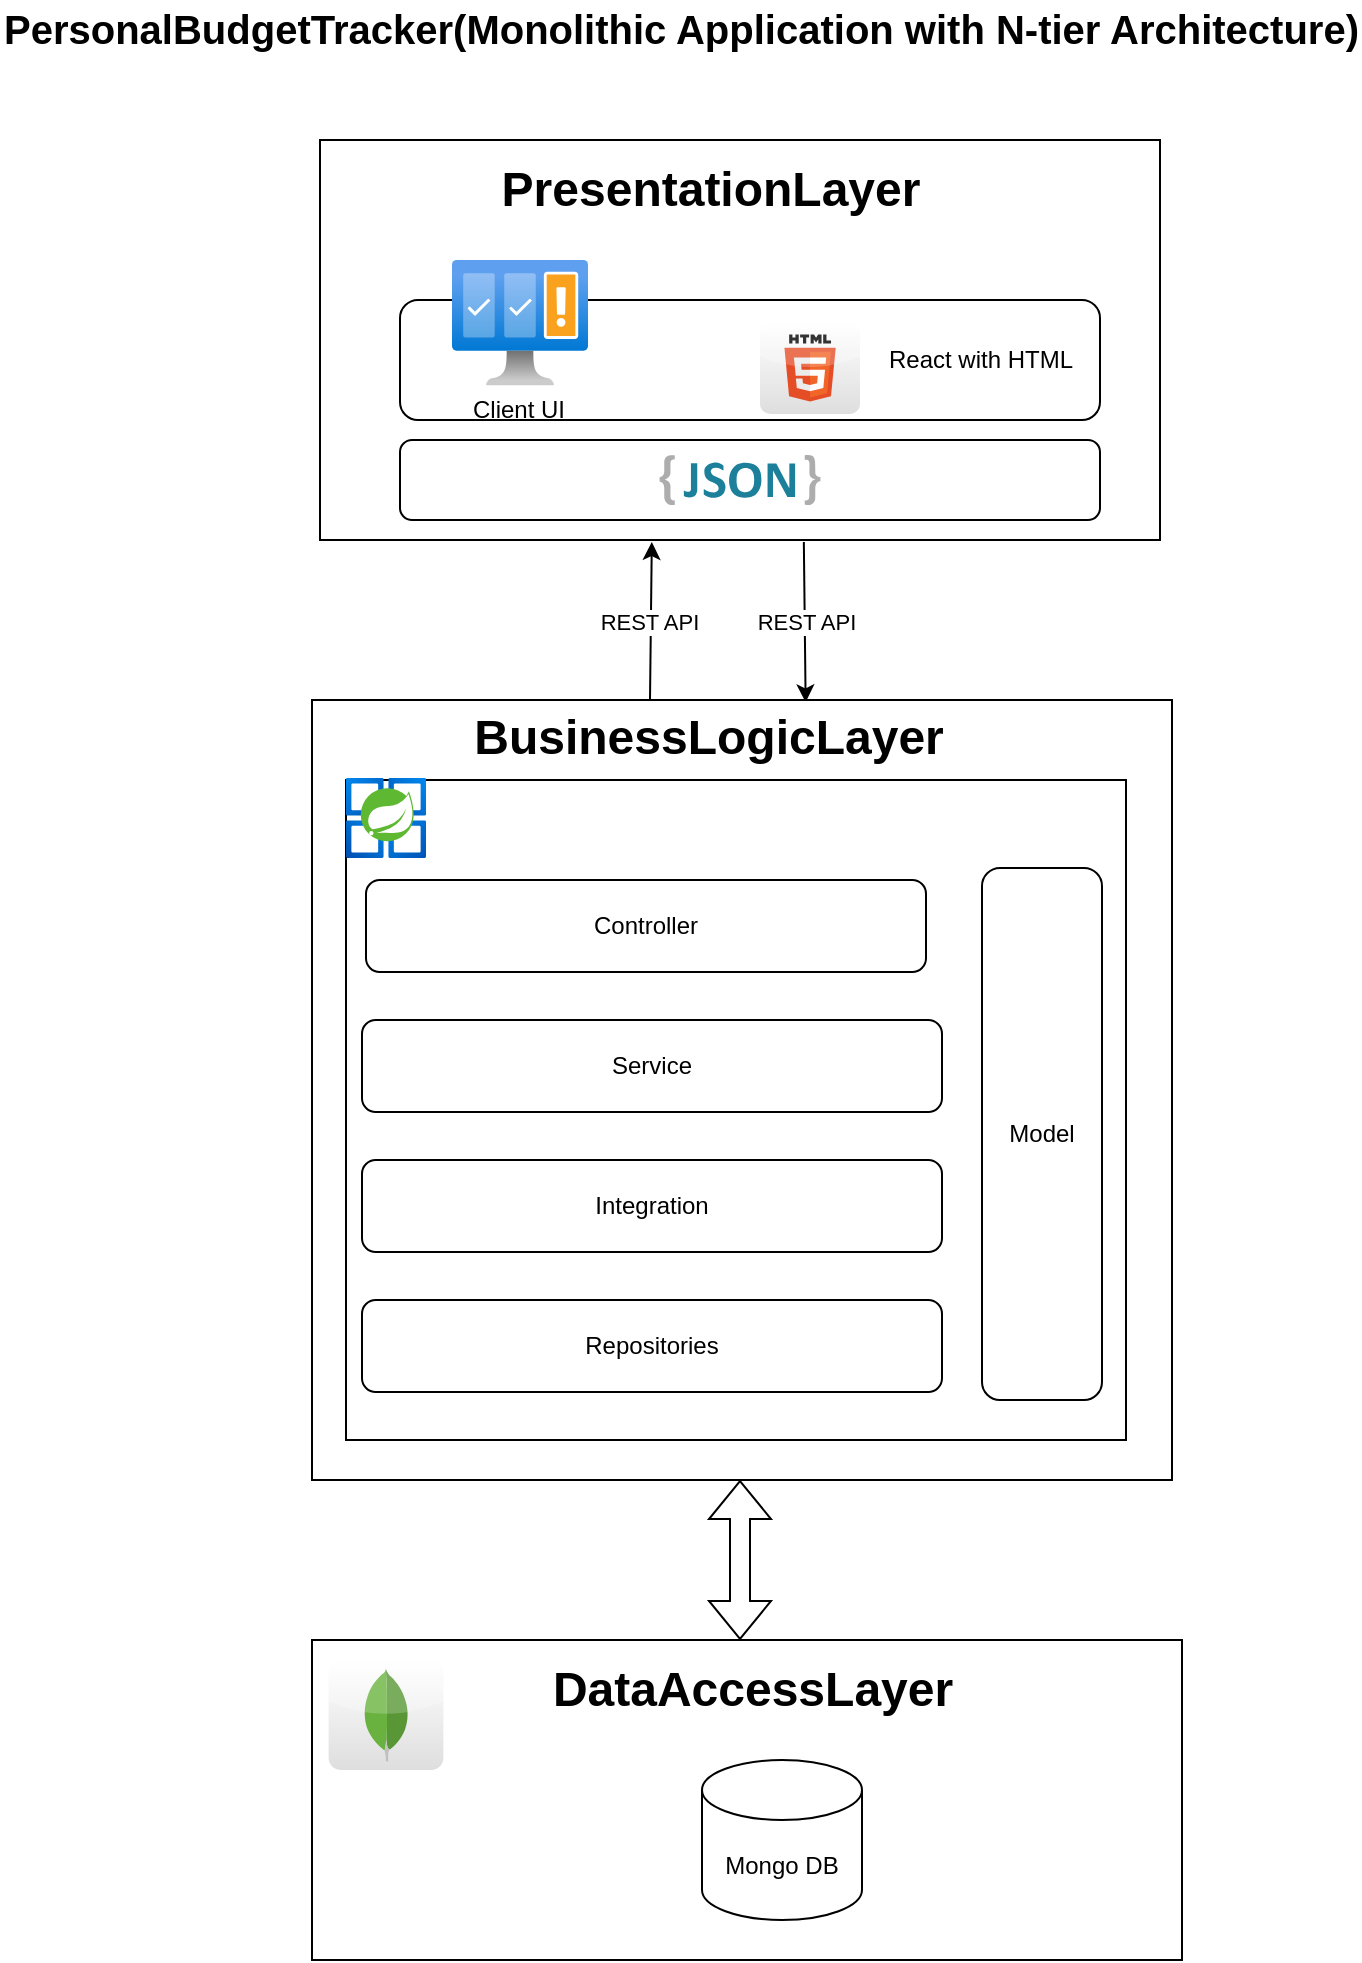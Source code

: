 <mxfile version="24.8.3">
  <diagram id="l2aKFoh6-Bn0gOPZ2l0T" name="Page-1">
    <mxGraphModel dx="954" dy="511" grid="1" gridSize="10" guides="1" tooltips="1" connect="1" arrows="1" fold="1" page="1" pageScale="1" pageWidth="1169" pageHeight="827" math="0" shadow="0">
      <root>
        <mxCell id="0" />
        <mxCell id="1" parent="0" />
        <mxCell id="mpq5AgpwV83IM184FDqD-40" value="PersonalBudgetTracker(Monolithic Application with N-tier Architecture)&lt;div&gt;&lt;br&gt;&lt;/div&gt;" style="text;html=1;resizable=1;points=[];autosize=0;align=left;verticalAlign=top;spacingTop=-4;fontSize=20;fontStyle=1" parent="1" vertex="1">
          <mxGeometry x="80" y="10" width="580" height="30" as="geometry" />
        </mxCell>
        <mxCell id="rp0XhpTtCMItJCDOhCMX-14" value="" style="endArrow=classic;html=1;rounded=0;entryX=0.395;entryY=1.005;entryDx=0;entryDy=0;entryPerimeter=0;exitX=0.393;exitY=0.003;exitDx=0;exitDy=0;exitPerimeter=0;" edge="1" parent="1" source="rp0XhpTtCMItJCDOhCMX-3">
          <mxGeometry relative="1" as="geometry">
            <mxPoint x="440" y="360" as="sourcePoint" />
            <mxPoint x="405.9" y="281" as="targetPoint" />
            <Array as="points" />
          </mxGeometry>
        </mxCell>
        <mxCell id="rp0XhpTtCMItJCDOhCMX-15" value="REST API&amp;nbsp;" style="edgeLabel;resizable=0;html=1;;align=center;verticalAlign=middle;" connectable="0" vertex="1" parent="rp0XhpTtCMItJCDOhCMX-14">
          <mxGeometry relative="1" as="geometry" />
        </mxCell>
        <mxCell id="rp0XhpTtCMItJCDOhCMX-16" value="&lt;div&gt;&lt;br&gt;&lt;/div&gt;" style="edgeLabel;html=1;align=center;verticalAlign=middle;resizable=0;points=[];" vertex="1" connectable="0" parent="rp0XhpTtCMItJCDOhCMX-14">
          <mxGeometry x="-0.1" y="1" relative="1" as="geometry">
            <mxPoint as="offset" />
          </mxGeometry>
        </mxCell>
        <mxCell id="rp0XhpTtCMItJCDOhCMX-17" value="" style="endArrow=classic;html=1;rounded=0;exitX=0.576;exitY=1.005;exitDx=0;exitDy=0;exitPerimeter=0;entryX=0.574;entryY=0.003;entryDx=0;entryDy=0;entryPerimeter=0;" edge="1" parent="1" target="rp0XhpTtCMItJCDOhCMX-3">
          <mxGeometry relative="1" as="geometry">
            <mxPoint x="481.92" y="281" as="sourcePoint" />
            <mxPoint x="555" y="360" as="targetPoint" />
          </mxGeometry>
        </mxCell>
        <mxCell id="rp0XhpTtCMItJCDOhCMX-18" value="REST API" style="edgeLabel;resizable=0;html=1;;align=center;verticalAlign=middle;" connectable="0" vertex="1" parent="rp0XhpTtCMItJCDOhCMX-17">
          <mxGeometry relative="1" as="geometry" />
        </mxCell>
        <mxCell id="rp0XhpTtCMItJCDOhCMX-44" value="SpringBoot" style="text;html=1;align=center;verticalAlign=middle;resizable=0;points=[];autosize=1;strokeColor=none;fillColor=none;" vertex="1" parent="1">
          <mxGeometry x="290" y="399" width="80" height="30" as="geometry" />
        </mxCell>
        <mxCell id="rp0XhpTtCMItJCDOhCMX-50" value="" style="shape=flexArrow;endArrow=classic;startArrow=classic;html=1;rounded=0;" edge="1" parent="1">
          <mxGeometry width="100" height="100" relative="1" as="geometry">
            <mxPoint x="450" y="830" as="sourcePoint" />
            <mxPoint x="450" y="750" as="targetPoint" />
          </mxGeometry>
        </mxCell>
        <mxCell id="rp0XhpTtCMItJCDOhCMX-54" value="" style="group" vertex="1" connectable="0" parent="1">
          <mxGeometry x="236" y="344" width="435" height="646" as="geometry" />
        </mxCell>
        <mxCell id="rp0XhpTtCMItJCDOhCMX-2" value="" style="rounded=0;whiteSpace=wrap;html=1;" vertex="1" parent="rp0XhpTtCMItJCDOhCMX-54">
          <mxGeometry y="486" width="435" height="160" as="geometry" />
        </mxCell>
        <mxCell id="rp0XhpTtCMItJCDOhCMX-47" value="&lt;h1&gt;DataAccessLayer&lt;/h1&gt;" style="text;html=1;align=center;verticalAlign=middle;resizable=0;points=[];autosize=1;strokeColor=none;fillColor=none;" vertex="1" parent="rp0XhpTtCMItJCDOhCMX-54">
          <mxGeometry x="110" y="476" width="220" height="70" as="geometry" />
        </mxCell>
        <mxCell id="rp0XhpTtCMItJCDOhCMX-49" value="Mongo DB" style="shape=cylinder3;whiteSpace=wrap;html=1;boundedLbl=1;backgroundOutline=1;size=15;" vertex="1" parent="rp0XhpTtCMItJCDOhCMX-54">
          <mxGeometry x="195" y="546" width="80" height="80" as="geometry" />
        </mxCell>
        <mxCell id="rp0XhpTtCMItJCDOhCMX-48" value="" style="dashed=0;outlineConnect=0;html=1;align=center;labelPosition=center;verticalLabelPosition=bottom;verticalAlign=top;shape=mxgraph.webicons.mongodb;gradientColor=#DFDEDE" vertex="1" parent="rp0XhpTtCMItJCDOhCMX-54">
          <mxGeometry x="8.3" y="496" width="57.4" height="55" as="geometry" />
        </mxCell>
        <mxCell id="rp0XhpTtCMItJCDOhCMX-53" value="" style="group" vertex="1" connectable="0" parent="rp0XhpTtCMItJCDOhCMX-54">
          <mxGeometry width="430" height="406" as="geometry" />
        </mxCell>
        <mxCell id="rp0XhpTtCMItJCDOhCMX-3" value="" style="rounded=0;whiteSpace=wrap;html=1;" vertex="1" parent="rp0XhpTtCMItJCDOhCMX-53">
          <mxGeometry y="16" width="430" height="390" as="geometry" />
        </mxCell>
        <mxCell id="rp0XhpTtCMItJCDOhCMX-24" value="&lt;h1&gt;&lt;span style=&quot;text-wrap: wrap;&quot;&gt;BusinessLogicLayer&lt;/span&gt;&lt;/h1&gt;" style="text;html=1;align=center;verticalAlign=middle;resizable=1;points=[];autosize=1;strokeColor=none;fillColor=none;rotation=0;textDirection=ltr;spacingRight=5;flipH=1;" vertex="1" parent="rp0XhpTtCMItJCDOhCMX-53">
          <mxGeometry x="70" width="260" height="70" as="geometry" />
        </mxCell>
        <mxCell id="rp0XhpTtCMItJCDOhCMX-43" value="" style="rounded=0;whiteSpace=wrap;html=1;" vertex="1" parent="rp0XhpTtCMItJCDOhCMX-53">
          <mxGeometry x="17" y="56" width="390" height="330" as="geometry" />
        </mxCell>
        <mxCell id="rp0XhpTtCMItJCDOhCMX-37" value="Controller" style="rounded=1;whiteSpace=wrap;html=1;" vertex="1" parent="rp0XhpTtCMItJCDOhCMX-53">
          <mxGeometry x="27" y="106" width="280" height="46" as="geometry" />
        </mxCell>
        <mxCell id="rp0XhpTtCMItJCDOhCMX-38" value="Service" style="rounded=1;whiteSpace=wrap;html=1;" vertex="1" parent="rp0XhpTtCMItJCDOhCMX-53">
          <mxGeometry x="25" y="176" width="290" height="46" as="geometry" />
        </mxCell>
        <mxCell id="rp0XhpTtCMItJCDOhCMX-39" value="Repositories" style="rounded=1;whiteSpace=wrap;html=1;" vertex="1" parent="rp0XhpTtCMItJCDOhCMX-53">
          <mxGeometry x="25" y="316" width="290" height="46" as="geometry" />
        </mxCell>
        <mxCell id="rp0XhpTtCMItJCDOhCMX-41" value="Model" style="rounded=1;whiteSpace=wrap;html=1;direction=south;" vertex="1" parent="rp0XhpTtCMItJCDOhCMX-53">
          <mxGeometry x="335" y="100" width="60" height="266" as="geometry" />
        </mxCell>
        <mxCell id="rp0XhpTtCMItJCDOhCMX-45" value="" style="image;aspect=fixed;html=1;points=[];align=center;fontSize=12;image=img/lib/azure2/compute/Azure_Spring_Cloud.svg;" vertex="1" parent="rp0XhpTtCMItJCDOhCMX-53">
          <mxGeometry x="17" y="55" width="40" height="40" as="geometry" />
        </mxCell>
        <mxCell id="rp0XhpTtCMItJCDOhCMX-69" value="Integration" style="rounded=1;whiteSpace=wrap;html=1;" vertex="1" parent="rp0XhpTtCMItJCDOhCMX-53">
          <mxGeometry x="25" y="246" width="290" height="46" as="geometry" />
        </mxCell>
        <mxCell id="rp0XhpTtCMItJCDOhCMX-56" value="" style="group" vertex="1" connectable="0" parent="1">
          <mxGeometry x="240" y="70" width="420" height="210" as="geometry" />
        </mxCell>
        <mxCell id="rp0XhpTtCMItJCDOhCMX-57" value="&lt;h1 style=&quot;padding-top: 0px; padding-bottom: 0px;&quot;&gt;&lt;br&gt;&lt;/h1&gt;" style="rounded=0;whiteSpace=wrap;html=1;align=left;" vertex="1" parent="rp0XhpTtCMItJCDOhCMX-56">
          <mxGeometry y="10" width="420" height="200" as="geometry" />
        </mxCell>
        <mxCell id="rp0XhpTtCMItJCDOhCMX-58" value="&lt;h1&gt;PresentationLayer&lt;/h1&gt;" style="text;html=1;align=center;verticalAlign=middle;resizable=0;points=[];autosize=1;" vertex="1" parent="rp0XhpTtCMItJCDOhCMX-56">
          <mxGeometry x="80" width="230" height="70" as="geometry" />
        </mxCell>
        <mxCell id="rp0XhpTtCMItJCDOhCMX-59" value="" style="group" vertex="1" connectable="0" parent="rp0XhpTtCMItJCDOhCMX-56">
          <mxGeometry x="40" y="70" width="350" height="108" as="geometry" />
        </mxCell>
        <mxCell id="rp0XhpTtCMItJCDOhCMX-60" value="" style="rounded=1;whiteSpace=wrap;html=1;" vertex="1" parent="rp0XhpTtCMItJCDOhCMX-59">
          <mxGeometry y="20" width="350" height="60" as="geometry" />
        </mxCell>
        <mxCell id="rp0XhpTtCMItJCDOhCMX-61" value="" style="image;aspect=fixed;html=1;points=[];align=center;fontSize=12;image=img/lib/azure2/ai_machine_learning/Content_Moderators.svg;" vertex="1" parent="rp0XhpTtCMItJCDOhCMX-59">
          <mxGeometry x="26" width="68" height="62.8" as="geometry" />
        </mxCell>
        <mxCell id="rp0XhpTtCMItJCDOhCMX-62" value="&lt;p&gt;Client UI&lt;/p&gt;" style="text;html=1;align=center;verticalAlign=middle;resizable=0;points=[];autosize=1;" vertex="1" parent="rp0XhpTtCMItJCDOhCMX-59">
          <mxGeometry x="24" y="50" width="70" height="50" as="geometry" />
        </mxCell>
        <mxCell id="rp0XhpTtCMItJCDOhCMX-63" value="React with HTML" style="text;html=1;align=center;verticalAlign=middle;resizable=0;points=[];autosize=1;" vertex="1" parent="rp0XhpTtCMItJCDOhCMX-59">
          <mxGeometry x="230" y="35" width="120" height="30" as="geometry" />
        </mxCell>
        <mxCell id="rp0XhpTtCMItJCDOhCMX-64" value="" style="shape=image;html=1;verticalAlign=top;verticalLabelPosition=bottom;labelBackgroundColor=#ffffff;imageAspect=0;aspect=fixed;image=https://cdn1.iconfinder.com/data/icons/unicons-line-vol-5/24/react-128.png" vertex="1" parent="rp0XhpTtCMItJCDOhCMX-59">
          <mxGeometry x="120" y="24" width="60" height="60" as="geometry" />
        </mxCell>
        <mxCell id="rp0XhpTtCMItJCDOhCMX-65" value="" style="dashed=0;outlineConnect=0;html=1;align=center;labelPosition=center;verticalLabelPosition=bottom;verticalAlign=top;shape=mxgraph.webicons.html5;gradientColor=#DFDEDE" vertex="1" parent="rp0XhpTtCMItJCDOhCMX-59">
          <mxGeometry x="180" y="31" width="50" height="46" as="geometry" />
        </mxCell>
        <mxCell id="rp0XhpTtCMItJCDOhCMX-66" value="" style="rounded=1;whiteSpace=wrap;html=1;" vertex="1" parent="rp0XhpTtCMItJCDOhCMX-56">
          <mxGeometry x="40" y="160" width="350" height="40" as="geometry" />
        </mxCell>
        <mxCell id="rp0XhpTtCMItJCDOhCMX-67" style="edgeStyle=orthogonalEdgeStyle;rounded=0;orthogonalLoop=1;jettySize=auto;html=1;exitX=0.5;exitY=1;exitDx=0;exitDy=0;" edge="1" parent="rp0XhpTtCMItJCDOhCMX-56" source="rp0XhpTtCMItJCDOhCMX-57" target="rp0XhpTtCMItJCDOhCMX-57">
          <mxGeometry relative="1" as="geometry" />
        </mxCell>
        <mxCell id="rp0XhpTtCMItJCDOhCMX-68" value="" style="dashed=0;outlineConnect=0;html=1;align=center;labelPosition=center;verticalLabelPosition=bottom;verticalAlign=top;shape=mxgraph.weblogos.json_2" vertex="1" parent="rp0XhpTtCMItJCDOhCMX-56">
          <mxGeometry x="169.8" y="167.4" width="80.4" height="25.2" as="geometry" />
        </mxCell>
      </root>
    </mxGraphModel>
  </diagram>
</mxfile>
